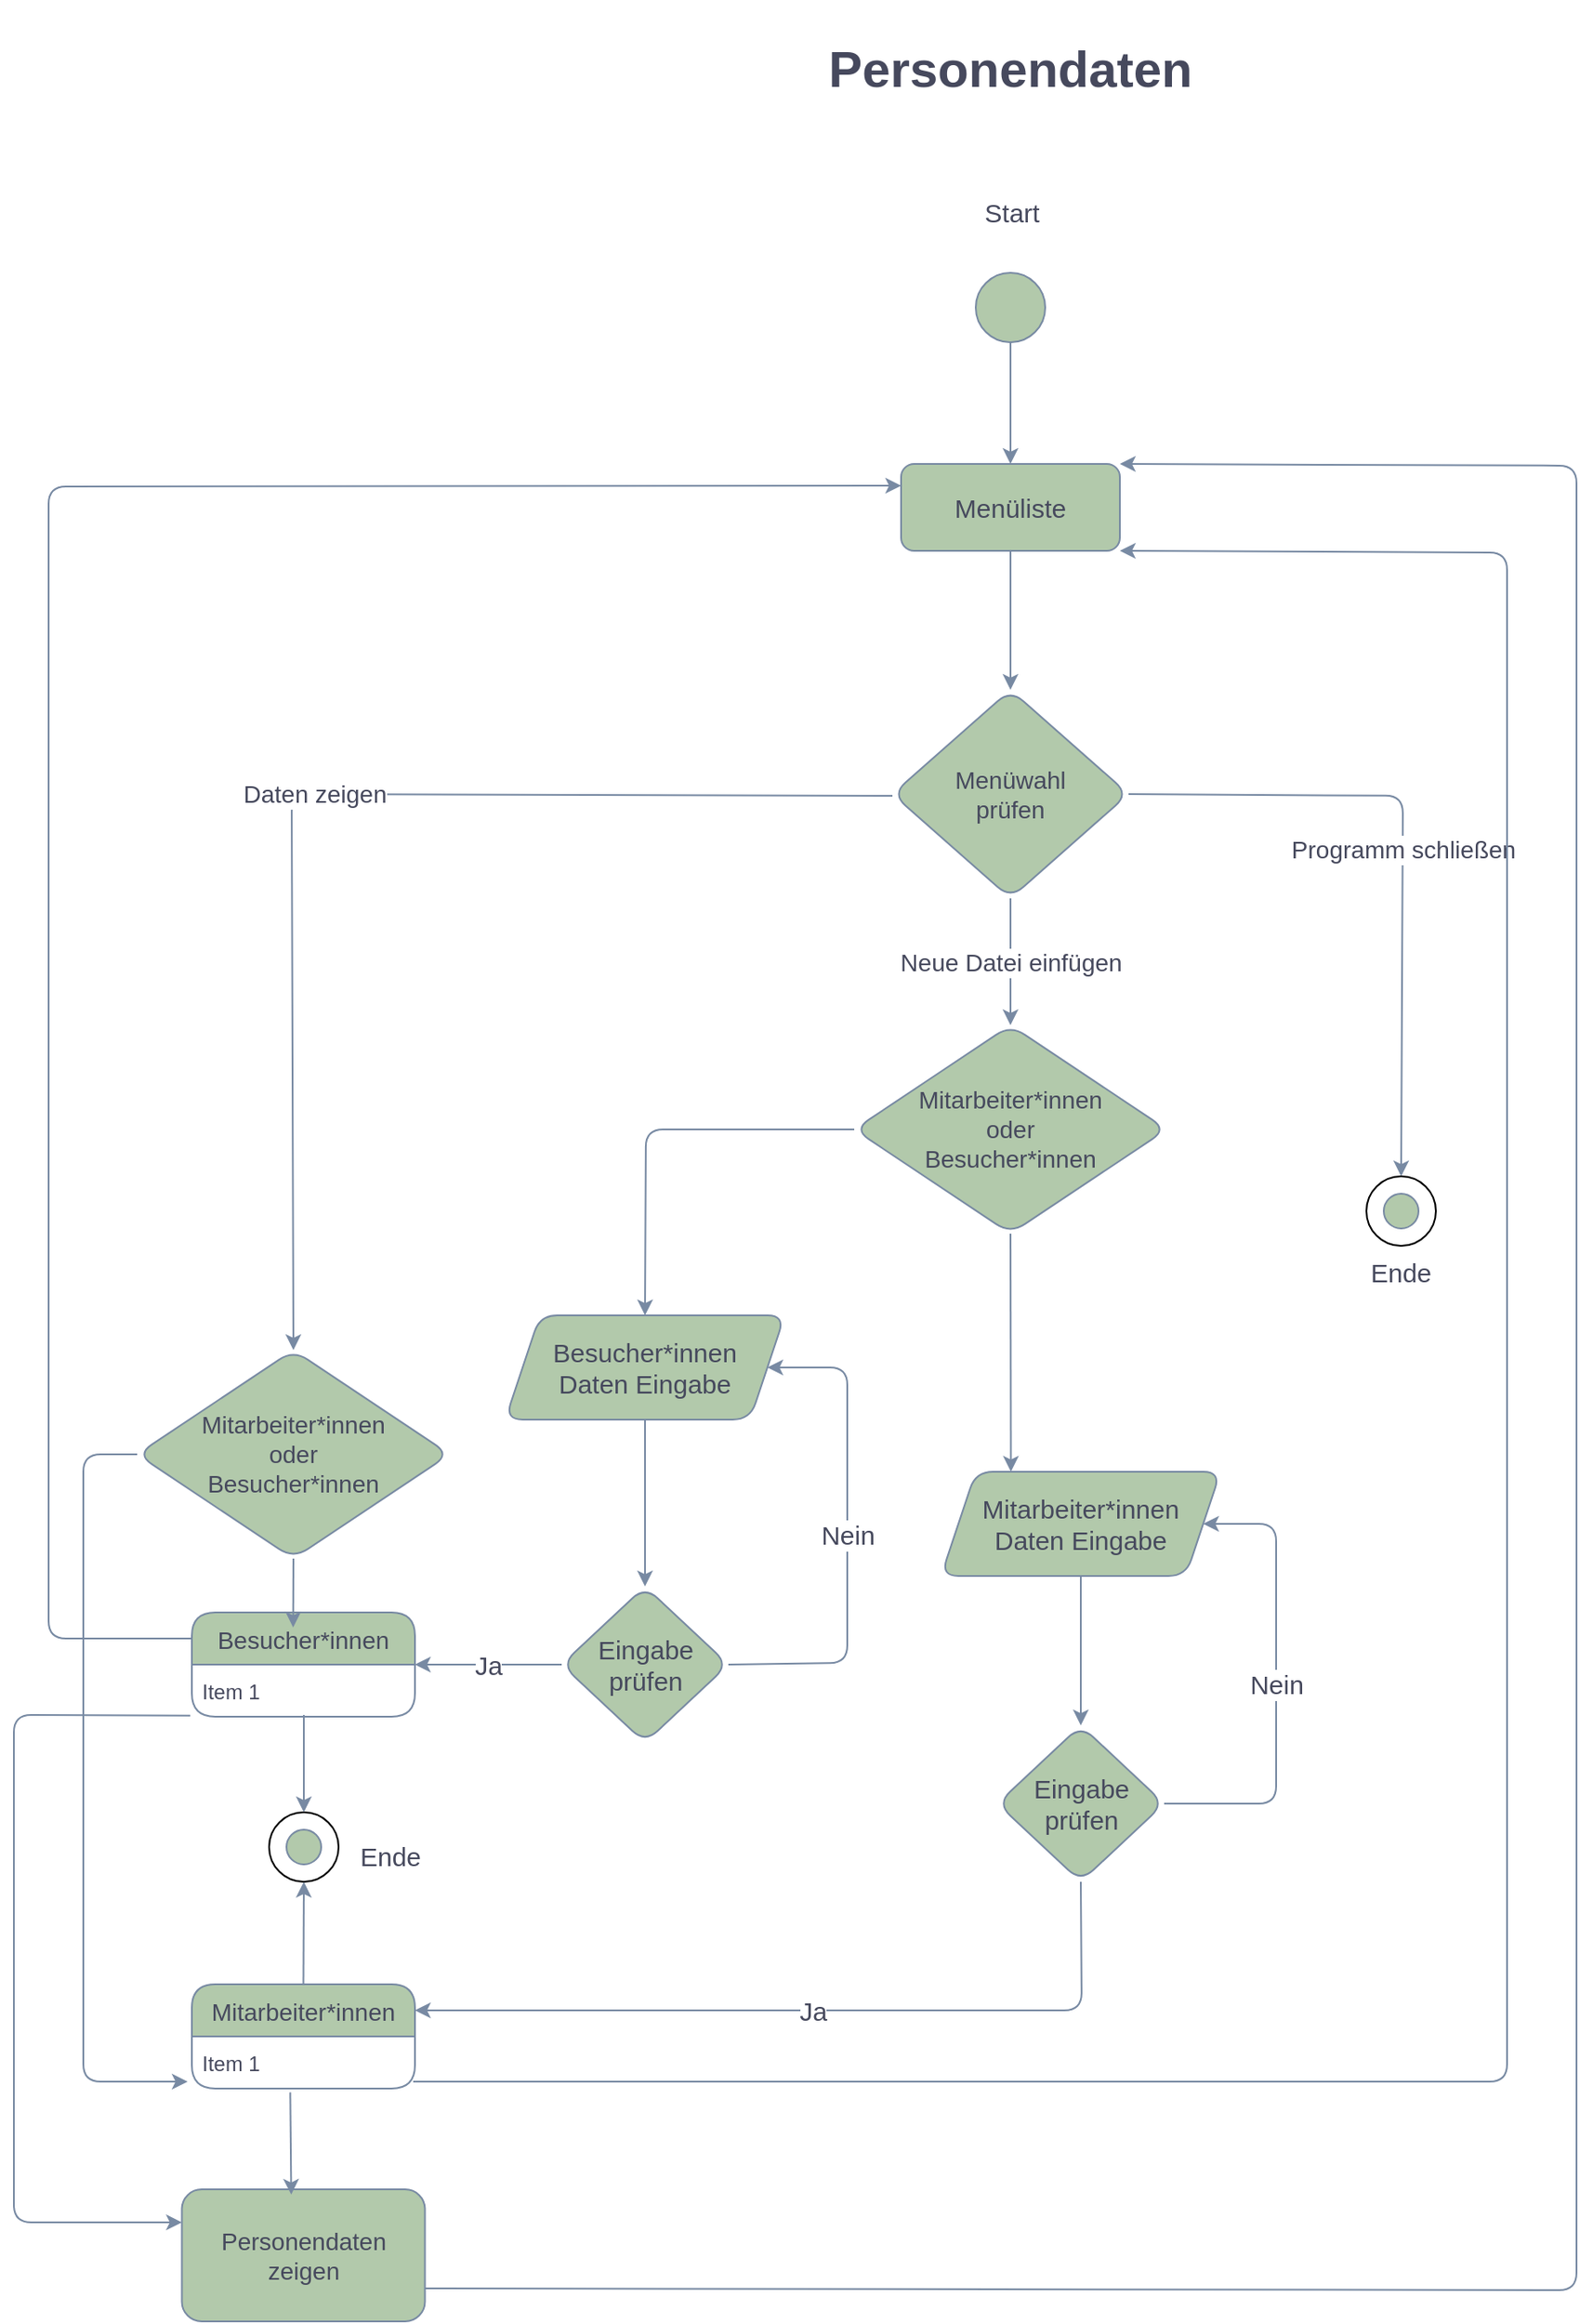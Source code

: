<mxfile version="19.0.1" type="device"><diagram id="C5RBs43oDa-KdzZeNtuy" name="Page-1"><mxGraphModel dx="3623" dy="2295" grid="1" gridSize="10" guides="1" tooltips="1" connect="1" arrows="1" fold="1" page="1" pageScale="1" pageWidth="1169" pageHeight="1654" math="0" shadow="0"><root><mxCell id="WIyWlLk6GJQsqaUBKTNV-0"/><mxCell id="WIyWlLk6GJQsqaUBKTNV-1" parent="WIyWlLk6GJQsqaUBKTNV-0"/><mxCell id="ff4XQMdoRZyE4yf0gLG2-0" value="" style="ellipse;whiteSpace=wrap;html=1;aspect=fixed;fillColor=#B2C9AB;strokeColor=#788AA3;fontColor=#46495D;rounded=1;" vertex="1" parent="WIyWlLk6GJQsqaUBKTNV-1"><mxGeometry x="-1661" y="-1485" width="40" height="40" as="geometry"/></mxCell><mxCell id="ff4XQMdoRZyE4yf0gLG2-1" value="Personendaten" style="text;html=1;strokeColor=none;fillColor=none;align=center;verticalAlign=middle;whiteSpace=wrap;rounded=1;fontSize=29;fontStyle=1;fontColor=#46495D;" vertex="1" parent="WIyWlLk6GJQsqaUBKTNV-1"><mxGeometry x="-1761" y="-1642" width="240" height="80" as="geometry"/></mxCell><mxCell id="ff4XQMdoRZyE4yf0gLG2-2" value="" style="endArrow=classic;html=1;rounded=1;fontSize=29;exitX=0.5;exitY=1;exitDx=0;exitDy=0;strokeColor=#788AA3;fontColor=#46495D;" edge="1" parent="WIyWlLk6GJQsqaUBKTNV-1" source="ff4XQMdoRZyE4yf0gLG2-0"><mxGeometry width="50" height="50" relative="1" as="geometry"><mxPoint x="-1671" y="-1285" as="sourcePoint"/><mxPoint x="-1641" y="-1375" as="targetPoint"/></mxGeometry></mxCell><mxCell id="ff4XQMdoRZyE4yf0gLG2-3" value="Menüliste" style="rounded=1;whiteSpace=wrap;html=1;fontSize=15;fillColor=#B2C9AB;strokeColor=#788AA3;fontColor=#46495D;" vertex="1" parent="WIyWlLk6GJQsqaUBKTNV-1"><mxGeometry x="-1704" y="-1375" width="126" height="50" as="geometry"/></mxCell><mxCell id="ff4XQMdoRZyE4yf0gLG2-4" value="" style="endArrow=classic;html=1;rounded=1;fontSize=22;exitX=0;exitY=0.5;exitDx=0;exitDy=0;entryX=0.5;entryY=0;entryDx=0;entryDy=0;strokeColor=#788AA3;fontColor=#46495D;" edge="1" parent="WIyWlLk6GJQsqaUBKTNV-1" target="ff4XQMdoRZyE4yf0gLG2-23"><mxGeometry relative="1" as="geometry"><mxPoint x="-1709" y="-1184" as="sourcePoint"/><mxPoint x="-2054" y="-1082" as="targetPoint"/><Array as="points"><mxPoint x="-2055" y="-1185"/></Array></mxGeometry></mxCell><mxCell id="ff4XQMdoRZyE4yf0gLG2-5" value="Daten zeigen" style="edgeLabel;resizable=0;html=1;align=center;verticalAlign=middle;fontSize=14;fillColor=#B2C9AB;fontColor=#46495D;rounded=1;" connectable="0" vertex="1" parent="ff4XQMdoRZyE4yf0gLG2-4"><mxGeometry relative="1" as="geometry"/></mxCell><mxCell id="ff4XQMdoRZyE4yf0gLG2-6" value="" style="endArrow=classic;html=1;rounded=1;fontSize=18;exitX=0.5;exitY=1;exitDx=0;exitDy=0;strokeColor=#788AA3;fontColor=#46495D;" edge="1" parent="WIyWlLk6GJQsqaUBKTNV-1" source="ff4XQMdoRZyE4yf0gLG2-3" target="ff4XQMdoRZyE4yf0gLG2-7"><mxGeometry width="50" height="50" relative="1" as="geometry"><mxPoint x="-1665" y="-1205" as="sourcePoint"/><mxPoint x="-1641" y="-1255" as="targetPoint"/></mxGeometry></mxCell><mxCell id="ff4XQMdoRZyE4yf0gLG2-7" value="Menüwahl&lt;br style=&quot;font-size: 14px;&quot;&gt;prüfen" style="rhombus;whiteSpace=wrap;html=1;fontSize=14;fillColor=#B2C9AB;strokeColor=#788AA3;fontColor=#46495D;rounded=1;" vertex="1" parent="WIyWlLk6GJQsqaUBKTNV-1"><mxGeometry x="-1709" y="-1245" width="136" height="120" as="geometry"/></mxCell><mxCell id="ff4XQMdoRZyE4yf0gLG2-8" value="Mitarbeiter*innen" style="swimlane;fontStyle=0;childLayout=stackLayout;horizontal=1;startSize=30;horizontalStack=0;resizeParent=1;resizeParentMax=0;resizeLast=0;collapsible=1;marginBottom=0;fontSize=14;fillColor=#B2C9AB;strokeColor=#788AA3;fontColor=#46495D;rounded=1;" vertex="1" parent="WIyWlLk6GJQsqaUBKTNV-1"><mxGeometry x="-2112.5" y="-500" width="128.5" height="60" as="geometry"/></mxCell><mxCell id="ff4XQMdoRZyE4yf0gLG2-9" value="Item 1" style="text;strokeColor=none;fillColor=none;align=left;verticalAlign=middle;spacingLeft=4;spacingRight=4;overflow=hidden;points=[[0,0.5],[1,0.5]];portConstraint=eastwest;rotatable=0;fontSize=12;fontColor=#46495D;rounded=1;" vertex="1" parent="ff4XQMdoRZyE4yf0gLG2-8"><mxGeometry y="30" width="128.5" height="30" as="geometry"/></mxCell><mxCell id="ff4XQMdoRZyE4yf0gLG2-13" value="Personendaten&lt;br style=&quot;font-size: 14px;&quot;&gt;zeigen" style="rounded=1;whiteSpace=wrap;html=1;fontSize=14;fillColor=#B2C9AB;strokeColor=#788AA3;fontColor=#46495D;" vertex="1" parent="WIyWlLk6GJQsqaUBKTNV-1"><mxGeometry x="-2118.25" y="-382" width="140" height="76" as="geometry"/></mxCell><mxCell id="ff4XQMdoRZyE4yf0gLG2-14" value="" style="endArrow=classic;html=1;rounded=1;fontSize=22;exitX=1;exitY=0.5;exitDx=0;exitDy=0;entryX=0.5;entryY=0;entryDx=0;entryDy=0;strokeColor=#788AA3;fontColor=#46495D;" edge="1" parent="WIyWlLk6GJQsqaUBKTNV-1" source="ff4XQMdoRZyE4yf0gLG2-7" target="ff4XQMdoRZyE4yf0gLG2-58"><mxGeometry relative="1" as="geometry"><mxPoint x="-1495" y="-1195" as="sourcePoint"/><mxPoint x="-1245" y="-1015" as="targetPoint"/><Array as="points"><mxPoint x="-1415" y="-1184"/></Array></mxGeometry></mxCell><mxCell id="ff4XQMdoRZyE4yf0gLG2-15" value="Programm schließen" style="edgeLabel;resizable=0;html=1;align=center;verticalAlign=middle;fontSize=14;fillColor=#B2C9AB;fontColor=#46495D;rounded=1;" connectable="0" vertex="1" parent="ff4XQMdoRZyE4yf0gLG2-14"><mxGeometry relative="1" as="geometry"/></mxCell><mxCell id="ff4XQMdoRZyE4yf0gLG2-17" value="" style="endArrow=classic;html=1;rounded=1;fontSize=22;exitX=0.5;exitY=1;exitDx=0;exitDy=0;entryX=0.5;entryY=0;entryDx=0;entryDy=0;strokeColor=#788AA3;fontColor=#46495D;" edge="1" parent="WIyWlLk6GJQsqaUBKTNV-1" source="ff4XQMdoRZyE4yf0gLG2-7" target="ff4XQMdoRZyE4yf0gLG2-33"><mxGeometry relative="1" as="geometry"><mxPoint x="-1685" y="-995" as="sourcePoint"/><mxPoint x="-1641" y="-1015" as="targetPoint"/><Array as="points"/></mxGeometry></mxCell><mxCell id="ff4XQMdoRZyE4yf0gLG2-18" value="Neue Datei einfügen" style="edgeLabel;resizable=0;html=1;align=center;verticalAlign=middle;fontSize=14;fillColor=#B2C9AB;fontColor=#46495D;rounded=1;" connectable="0" vertex="1" parent="ff4XQMdoRZyE4yf0gLG2-17"><mxGeometry relative="1" as="geometry"/></mxCell><mxCell id="ff4XQMdoRZyE4yf0gLG2-19" value="Besucher*innen" style="swimlane;fontStyle=0;childLayout=stackLayout;horizontal=1;startSize=30;horizontalStack=0;resizeParent=1;resizeParentMax=0;resizeLast=0;collapsible=1;marginBottom=0;fontSize=14;fillColor=#B2C9AB;strokeColor=#788AA3;fontColor=#46495D;rounded=1;" vertex="1" parent="WIyWlLk6GJQsqaUBKTNV-1"><mxGeometry x="-2112.5" y="-714" width="128.5" height="60" as="geometry"/></mxCell><mxCell id="ff4XQMdoRZyE4yf0gLG2-20" value="Item 1" style="text;strokeColor=none;fillColor=none;align=left;verticalAlign=middle;spacingLeft=4;spacingRight=4;overflow=hidden;points=[[0,0.5],[1,0.5]];portConstraint=eastwest;rotatable=0;fontSize=12;fontColor=#46495D;rounded=1;" vertex="1" parent="ff4XQMdoRZyE4yf0gLG2-19"><mxGeometry y="30" width="128.5" height="30" as="geometry"/></mxCell><mxCell id="ff4XQMdoRZyE4yf0gLG2-23" value="Mitarbeiter*innen&lt;br style=&quot;font-size: 14px;&quot;&gt;oder&lt;br style=&quot;font-size: 14px;&quot;&gt;Besucher*innen" style="rhombus;whiteSpace=wrap;html=1;fontSize=14;fillColor=#B2C9AB;strokeColor=#788AA3;fontColor=#46495D;rounded=1;" vertex="1" parent="WIyWlLk6GJQsqaUBKTNV-1"><mxGeometry x="-2144" y="-865" width="180" height="120" as="geometry"/></mxCell><mxCell id="ff4XQMdoRZyE4yf0gLG2-30" value="" style="endArrow=classic;html=1;rounded=1;fontSize=15;entryX=-0.019;entryY=0.867;entryDx=0;entryDy=0;exitX=0;exitY=0.5;exitDx=0;exitDy=0;entryPerimeter=0;strokeColor=#788AA3;fontColor=#46495D;" edge="1" parent="WIyWlLk6GJQsqaUBKTNV-1" source="ff4XQMdoRZyE4yf0gLG2-23" target="ff4XQMdoRZyE4yf0gLG2-9"><mxGeometry width="50" height="50" relative="1" as="geometry"><mxPoint x="-2145" y="-807" as="sourcePoint"/><mxPoint x="-2113.5" y="-587" as="targetPoint"/><Array as="points"><mxPoint x="-2175" y="-805"/><mxPoint x="-2175" y="-444"/></Array></mxGeometry></mxCell><mxCell id="ff4XQMdoRZyE4yf0gLG2-31" value="" style="endArrow=classic;html=1;rounded=1;fontSize=15;exitX=0.5;exitY=1;exitDx=0;exitDy=0;entryX=0.454;entryY=0.027;entryDx=0;entryDy=0;entryPerimeter=0;strokeColor=#788AA3;fontColor=#46495D;" edge="1" parent="WIyWlLk6GJQsqaUBKTNV-1" source="ff4XQMdoRZyE4yf0gLG2-23"><mxGeometry width="50" height="50" relative="1" as="geometry"><mxPoint x="-2065" y="-712" as="sourcePoint"/><mxPoint x="-2054.161" y="-705.38" as="targetPoint"/></mxGeometry></mxCell><mxCell id="ff4XQMdoRZyE4yf0gLG2-32" value="" style="endArrow=classic;html=1;rounded=1;fontSize=15;entryX=0;entryY=0.25;entryDx=0;entryDy=0;exitX=-0.007;exitY=0.98;exitDx=0;exitDy=0;exitPerimeter=0;strokeColor=#788AA3;fontColor=#46495D;" edge="1" parent="WIyWlLk6GJQsqaUBKTNV-1" source="ff4XQMdoRZyE4yf0gLG2-20" target="ff4XQMdoRZyE4yf0gLG2-13"><mxGeometry width="50" height="50" relative="1" as="geometry"><mxPoint x="-2112.5" y="-677" as="sourcePoint"/><mxPoint x="-2082.5" y="-472" as="targetPoint"/><Array as="points"><mxPoint x="-2215" y="-655"/><mxPoint x="-2215" y="-363"/></Array></mxGeometry></mxCell><mxCell id="ff4XQMdoRZyE4yf0gLG2-33" value="Mitarbeiter*innen&lt;br style=&quot;font-size: 14px;&quot;&gt;oder&lt;br style=&quot;font-size: 14px;&quot;&gt;Besucher*innen" style="rhombus;whiteSpace=wrap;html=1;fontSize=14;fillColor=#B2C9AB;strokeColor=#788AA3;fontColor=#46495D;rounded=1;" vertex="1" parent="WIyWlLk6GJQsqaUBKTNV-1"><mxGeometry x="-1731" y="-1052" width="180" height="120" as="geometry"/></mxCell><mxCell id="ff4XQMdoRZyE4yf0gLG2-34" value="" style="endArrow=classic;html=1;rounded=1;fontSize=15;exitX=0;exitY=0.5;exitDx=0;exitDy=0;entryX=0.5;entryY=0;entryDx=0;entryDy=0;strokeColor=#788AA3;fontColor=#46495D;" edge="1" parent="WIyWlLk6GJQsqaUBKTNV-1" source="ff4XQMdoRZyE4yf0gLG2-33" target="ff4XQMdoRZyE4yf0gLG2-40"><mxGeometry width="50" height="50" relative="1" as="geometry"><mxPoint x="-1787" y="-992" as="sourcePoint"/><mxPoint x="-1861" y="-895" as="targetPoint"/><Array as="points"><mxPoint x="-1851" y="-992"/></Array></mxGeometry></mxCell><mxCell id="ff4XQMdoRZyE4yf0gLG2-40" value="Besucher*innen&lt;br&gt;Daten Eingabe" style="shape=parallelogram;perimeter=parallelogramPerimeter;whiteSpace=wrap;html=1;fixedSize=1;fontSize=15;fillColor=#B2C9AB;strokeColor=#788AA3;fontColor=#46495D;rounded=1;" vertex="1" parent="WIyWlLk6GJQsqaUBKTNV-1"><mxGeometry x="-1932" y="-885" width="161" height="60" as="geometry"/></mxCell><mxCell id="ff4XQMdoRZyE4yf0gLG2-41" value="Mitarbeiter*innen&lt;br&gt;Daten Eingabe" style="shape=parallelogram;perimeter=parallelogramPerimeter;whiteSpace=wrap;html=1;fixedSize=1;fontSize=15;fillColor=#B2C9AB;strokeColor=#788AA3;fontColor=#46495D;rounded=1;" vertex="1" parent="WIyWlLk6GJQsqaUBKTNV-1"><mxGeometry x="-1681" y="-795" width="161" height="60" as="geometry"/></mxCell><mxCell id="ff4XQMdoRZyE4yf0gLG2-42" value="Eingabe&lt;br&gt;prüfen" style="rhombus;whiteSpace=wrap;html=1;fontSize=15;fillColor=#B2C9AB;strokeColor=#788AA3;fontColor=#46495D;rounded=1;" vertex="1" parent="WIyWlLk6GJQsqaUBKTNV-1"><mxGeometry x="-1899.5" y="-729" width="96" height="90" as="geometry"/></mxCell><mxCell id="ff4XQMdoRZyE4yf0gLG2-43" value="" style="endArrow=classic;html=1;rounded=1;fontSize=15;exitX=0;exitY=0.5;exitDx=0;exitDy=0;entryX=1;entryY=0.5;entryDx=0;entryDy=0;strokeColor=#788AA3;fontColor=#46495D;" edge="1" parent="WIyWlLk6GJQsqaUBKTNV-1" source="ff4XQMdoRZyE4yf0gLG2-42" target="ff4XQMdoRZyE4yf0gLG2-19"><mxGeometry relative="1" as="geometry"><mxPoint x="-2011" y="-746" as="sourcePoint"/><mxPoint x="-2040" y="-678" as="targetPoint"/></mxGeometry></mxCell><mxCell id="ff4XQMdoRZyE4yf0gLG2-44" value="Ja" style="edgeLabel;resizable=0;html=1;align=center;verticalAlign=middle;fontSize=15;fillColor=#B2C9AB;fontColor=#46495D;rounded=1;" connectable="0" vertex="1" parent="ff4XQMdoRZyE4yf0gLG2-43"><mxGeometry relative="1" as="geometry"/></mxCell><mxCell id="ff4XQMdoRZyE4yf0gLG2-45" value="" style="endArrow=classic;html=1;rounded=1;fontSize=15;exitX=0.5;exitY=1;exitDx=0;exitDy=0;entryX=0.5;entryY=0;entryDx=0;entryDy=0;strokeColor=#788AA3;fontColor=#46495D;" edge="1" parent="WIyWlLk6GJQsqaUBKTNV-1" source="ff4XQMdoRZyE4yf0gLG2-40" target="ff4XQMdoRZyE4yf0gLG2-42"><mxGeometry width="50" height="50" relative="1" as="geometry"><mxPoint x="-1853.5" y="-755" as="sourcePoint"/><mxPoint x="-1803.5" y="-805" as="targetPoint"/></mxGeometry></mxCell><mxCell id="ff4XQMdoRZyE4yf0gLG2-46" value="" style="endArrow=classic;html=1;rounded=1;fontSize=15;exitX=1;exitY=0.5;exitDx=0;exitDy=0;entryX=1;entryY=0.5;entryDx=0;entryDy=0;strokeColor=#788AA3;fontColor=#46495D;" edge="1" parent="WIyWlLk6GJQsqaUBKTNV-1" source="ff4XQMdoRZyE4yf0gLG2-42" target="ff4XQMdoRZyE4yf0gLG2-40"><mxGeometry relative="1" as="geometry"><mxPoint x="-1791" y="-678.5" as="sourcePoint"/><mxPoint x="-1701" y="-855" as="targetPoint"/><Array as="points"><mxPoint x="-1735" y="-685"/><mxPoint x="-1735" y="-855"/></Array></mxGeometry></mxCell><mxCell id="ff4XQMdoRZyE4yf0gLG2-47" value="Nein" style="edgeLabel;resizable=0;html=1;align=center;verticalAlign=middle;fontSize=15;fillColor=#B2C9AB;fontColor=#46495D;rounded=1;" connectable="0" vertex="1" parent="ff4XQMdoRZyE4yf0gLG2-46"><mxGeometry relative="1" as="geometry"/></mxCell><mxCell id="ff4XQMdoRZyE4yf0gLG2-48" value="Eingabe&lt;br&gt;prüfen" style="rhombus;whiteSpace=wrap;html=1;fontSize=15;fillColor=#B2C9AB;strokeColor=#788AA3;fontColor=#46495D;rounded=1;" vertex="1" parent="WIyWlLk6GJQsqaUBKTNV-1"><mxGeometry x="-1648.5" y="-649" width="96" height="90" as="geometry"/></mxCell><mxCell id="ff4XQMdoRZyE4yf0gLG2-49" value="" style="endArrow=classic;html=1;rounded=1;fontSize=15;exitX=0.5;exitY=1;exitDx=0;exitDy=0;entryX=1;entryY=0.25;entryDx=0;entryDy=0;strokeColor=#788AA3;fontColor=#46495D;" edge="1" parent="WIyWlLk6GJQsqaUBKTNV-1" source="ff4XQMdoRZyE4yf0gLG2-48" target="ff4XQMdoRZyE4yf0gLG2-8"><mxGeometry relative="1" as="geometry"><mxPoint x="-1748" y="-657" as="sourcePoint"/><mxPoint x="-1969" y="-588" as="targetPoint"/><Array as="points"><mxPoint x="-1600" y="-485"/></Array></mxGeometry></mxCell><mxCell id="ff4XQMdoRZyE4yf0gLG2-50" value="Ja" style="edgeLabel;resizable=0;html=1;align=center;verticalAlign=middle;fontSize=15;fillColor=#B2C9AB;fontColor=#46495D;rounded=1;" connectable="0" vertex="1" parent="ff4XQMdoRZyE4yf0gLG2-49"><mxGeometry relative="1" as="geometry"/></mxCell><mxCell id="ff4XQMdoRZyE4yf0gLG2-51" value="" style="endArrow=classic;html=1;rounded=1;fontSize=15;exitX=1;exitY=0.5;exitDx=0;exitDy=0;entryX=1;entryY=0.5;entryDx=0;entryDy=0;strokeColor=#788AA3;fontColor=#46495D;" edge="1" parent="WIyWlLk6GJQsqaUBKTNV-1" source="ff4XQMdoRZyE4yf0gLG2-48" target="ff4XQMdoRZyE4yf0gLG2-41"><mxGeometry relative="1" as="geometry"><mxPoint x="-1528" y="-589.5" as="sourcePoint"/><mxPoint x="-1518" y="-766" as="targetPoint"/><Array as="points"><mxPoint x="-1488" y="-604"/><mxPoint x="-1488" y="-765"/></Array></mxGeometry></mxCell><mxCell id="ff4XQMdoRZyE4yf0gLG2-52" value="Nein" style="edgeLabel;resizable=0;html=1;align=center;verticalAlign=middle;fontSize=15;fillColor=#B2C9AB;fontColor=#46495D;rounded=1;" connectable="0" vertex="1" parent="ff4XQMdoRZyE4yf0gLG2-51"><mxGeometry relative="1" as="geometry"/></mxCell><mxCell id="ff4XQMdoRZyE4yf0gLG2-53" value="" style="endArrow=classic;html=1;rounded=1;fontSize=15;exitX=0.5;exitY=1;exitDx=0;exitDy=0;entryX=0.5;entryY=0;entryDx=0;entryDy=0;strokeColor=#788AA3;fontColor=#46495D;" edge="1" parent="WIyWlLk6GJQsqaUBKTNV-1" source="ff4XQMdoRZyE4yf0gLG2-41" target="ff4XQMdoRZyE4yf0gLG2-48"><mxGeometry width="50" height="50" relative="1" as="geometry"><mxPoint x="-1639" y="-505" as="sourcePoint"/><mxPoint x="-1639" y="-403" as="targetPoint"/></mxGeometry></mxCell><mxCell id="ff4XQMdoRZyE4yf0gLG2-57" value="" style="endArrow=classic;html=1;rounded=1;fontSize=15;exitX=0.5;exitY=1;exitDx=0;exitDy=0;entryX=0.25;entryY=0;entryDx=0;entryDy=0;strokeColor=#788AA3;fontColor=#46495D;" edge="1" parent="WIyWlLk6GJQsqaUBKTNV-1" source="ff4XQMdoRZyE4yf0gLG2-33" target="ff4XQMdoRZyE4yf0gLG2-41"><mxGeometry width="50" height="50" relative="1" as="geometry"><mxPoint x="-1601" y="-830" as="sourcePoint"/><mxPoint x="-1551" y="-880" as="targetPoint"/></mxGeometry></mxCell><mxCell id="ff4XQMdoRZyE4yf0gLG2-58" value="" style="ellipse;whiteSpace=wrap;html=1;aspect=fixed;fontSize=15;rounded=1;" vertex="1" parent="WIyWlLk6GJQsqaUBKTNV-1"><mxGeometry x="-1436" y="-965" width="40" height="40" as="geometry"/></mxCell><mxCell id="ff4XQMdoRZyE4yf0gLG2-59" value="" style="ellipse;whiteSpace=wrap;html=1;aspect=fixed;fontSize=15;fillColor=#B2C9AB;strokeColor=#788AA3;fontColor=#46495D;rounded=1;" vertex="1" parent="WIyWlLk6GJQsqaUBKTNV-1"><mxGeometry x="-1426" y="-955" width="20" height="20" as="geometry"/></mxCell><mxCell id="ff4XQMdoRZyE4yf0gLG2-60" value="" style="ellipse;whiteSpace=wrap;html=1;aspect=fixed;fontSize=15;rounded=1;" vertex="1" parent="WIyWlLk6GJQsqaUBKTNV-1"><mxGeometry x="-2068" y="-599" width="40" height="40" as="geometry"/></mxCell><mxCell id="ff4XQMdoRZyE4yf0gLG2-61" value="" style="ellipse;whiteSpace=wrap;html=1;aspect=fixed;fontSize=15;fillColor=#B2C9AB;strokeColor=#788AA3;fontColor=#46495D;rounded=1;" vertex="1" parent="WIyWlLk6GJQsqaUBKTNV-1"><mxGeometry x="-2058" y="-589" width="20" height="20" as="geometry"/></mxCell><mxCell id="ff4XQMdoRZyE4yf0gLG2-62" value="" style="endArrow=classic;html=1;rounded=1;fontSize=15;exitX=0.441;exitY=1.073;exitDx=0;exitDy=0;exitPerimeter=0;entryX=0.45;entryY=0.04;entryDx=0;entryDy=0;entryPerimeter=0;strokeColor=#788AA3;fontColor=#46495D;" edge="1" parent="WIyWlLk6GJQsqaUBKTNV-1" source="ff4XQMdoRZyE4yf0gLG2-9" target="ff4XQMdoRZyE4yf0gLG2-13"><mxGeometry width="50" height="50" relative="1" as="geometry"><mxPoint x="-2055" y="-396" as="sourcePoint"/><mxPoint x="-2005" y="-446" as="targetPoint"/></mxGeometry></mxCell><mxCell id="ff4XQMdoRZyE4yf0gLG2-63" value="" style="endArrow=classic;html=1;rounded=1;fontSize=15;exitX=0.5;exitY=0;exitDx=0;exitDy=0;entryX=0.5;entryY=1;entryDx=0;entryDy=0;strokeColor=#788AA3;fontColor=#46495D;" edge="1" parent="WIyWlLk6GJQsqaUBKTNV-1" source="ff4XQMdoRZyE4yf0gLG2-8" target="ff4XQMdoRZyE4yf0gLG2-60"><mxGeometry width="50" height="50" relative="1" as="geometry"><mxPoint x="-2055" y="-500" as="sourcePoint"/><mxPoint x="-2015" y="-525" as="targetPoint"/></mxGeometry></mxCell><mxCell id="ff4XQMdoRZyE4yf0gLG2-64" value="" style="endArrow=classic;html=1;rounded=1;fontSize=15;entryX=0.5;entryY=0;entryDx=0;entryDy=0;strokeColor=#788AA3;fontColor=#46495D;" edge="1" parent="WIyWlLk6GJQsqaUBKTNV-1" target="ff4XQMdoRZyE4yf0gLG2-60"><mxGeometry width="50" height="50" relative="1" as="geometry"><mxPoint x="-2048" y="-655" as="sourcePoint"/><mxPoint x="-1984" y="-665" as="targetPoint"/></mxGeometry></mxCell><mxCell id="ff4XQMdoRZyE4yf0gLG2-65" value="Ende" style="text;html=1;strokeColor=none;fillColor=none;align=center;verticalAlign=middle;whiteSpace=wrap;rounded=1;fontSize=15;fontColor=#46495D;" vertex="1" parent="WIyWlLk6GJQsqaUBKTNV-1"><mxGeometry x="-2028" y="-589" width="60" height="30" as="geometry"/></mxCell><mxCell id="ff4XQMdoRZyE4yf0gLG2-66" value="Ende" style="text;html=1;strokeColor=none;fillColor=none;align=center;verticalAlign=middle;whiteSpace=wrap;rounded=1;fontSize=15;fontColor=#46495D;" vertex="1" parent="WIyWlLk6GJQsqaUBKTNV-1"><mxGeometry x="-1446" y="-925" width="60" height="30" as="geometry"/></mxCell><mxCell id="ff4XQMdoRZyE4yf0gLG2-68" value="Start" style="text;html=1;strokeColor=none;fillColor=none;align=center;verticalAlign=middle;whiteSpace=wrap;rounded=1;fontSize=15;fontColor=#46495D;" vertex="1" parent="WIyWlLk6GJQsqaUBKTNV-1"><mxGeometry x="-1695" y="-1535" width="110" height="30" as="geometry"/></mxCell><mxCell id="ff4XQMdoRZyE4yf0gLG2-69" value="" style="endArrow=classic;html=1;rounded=1;fontSize=15;entryX=0;entryY=0.25;entryDx=0;entryDy=0;exitX=0;exitY=0.25;exitDx=0;exitDy=0;strokeColor=#788AA3;fontColor=#46495D;" edge="1" parent="WIyWlLk6GJQsqaUBKTNV-1" source="ff4XQMdoRZyE4yf0gLG2-19" target="ff4XQMdoRZyE4yf0gLG2-3"><mxGeometry width="50" height="50" relative="1" as="geometry"><mxPoint x="-2195" y="-704" as="sourcePoint"/><mxPoint x="-2105" y="-1364" as="targetPoint"/><Array as="points"><mxPoint x="-2195" y="-699"/><mxPoint x="-2195" y="-1362"/></Array></mxGeometry></mxCell><mxCell id="ff4XQMdoRZyE4yf0gLG2-70" value="" style="endArrow=classic;html=1;rounded=1;fontSize=15;entryX=1;entryY=1;entryDx=0;entryDy=0;strokeColor=#788AA3;fontColor=#46495D;" edge="1" parent="WIyWlLk6GJQsqaUBKTNV-1" target="ff4XQMdoRZyE4yf0gLG2-3"><mxGeometry width="50" height="50" relative="1" as="geometry"><mxPoint x="-1985" y="-444" as="sourcePoint"/><mxPoint x="-1226" y="-1361" as="targetPoint"/><Array as="points"><mxPoint x="-1355" y="-444"/><mxPoint x="-1355" y="-1324"/></Array></mxGeometry></mxCell><mxCell id="ff4XQMdoRZyE4yf0gLG2-71" value="" style="endArrow=classic;html=1;rounded=1;fontSize=15;entryX=1;entryY=0;entryDx=0;entryDy=0;exitX=1;exitY=0.75;exitDx=0;exitDy=0;strokeColor=#788AA3;fontColor=#46495D;" edge="1" parent="WIyWlLk6GJQsqaUBKTNV-1" source="ff4XQMdoRZyE4yf0gLG2-13" target="ff4XQMdoRZyE4yf0gLG2-3"><mxGeometry width="50" height="50" relative="1" as="geometry"><mxPoint x="-1735" y="-304" as="sourcePoint"/><mxPoint x="-1328" y="-1222.5" as="targetPoint"/><Array as="points"><mxPoint x="-1315" y="-324"/><mxPoint x="-1315" y="-1374"/></Array></mxGeometry></mxCell></root></mxGraphModel></diagram></mxfile>